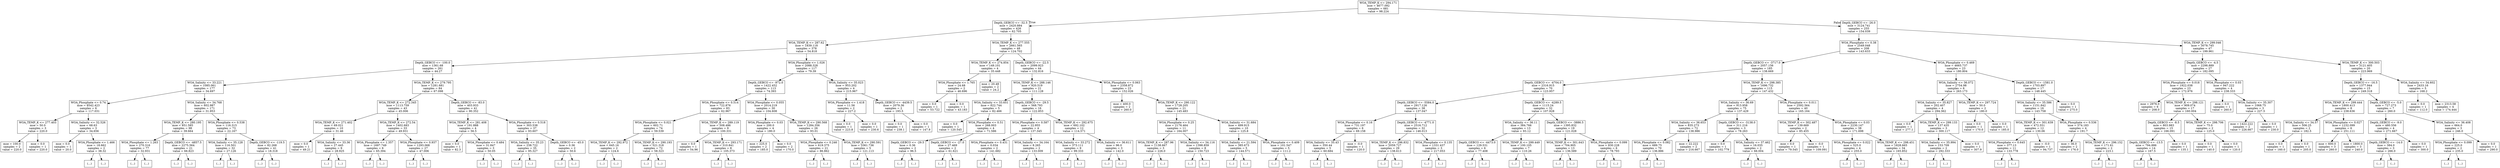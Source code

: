 digraph Tree {
node [shape=box] ;
0 [label="WOA_TEMP_K <= 294.171\nmse = 4677.092\nsamples = 681\nvalue = 98.224"] ;
1 [label="Depth_GEBCO <= -32.5\nmse = 2420.884\nsamples = 426\nvalue = 62.705"] ;
0 -> 1 [labeldistance=2.5, labelangle=45, headlabel="True"] ;
2 [label="WOA_TEMP_K <= 287.62\nmse = 1839.118\nsamples = 378\nvalue = 54.818"] ;
1 -> 2 ;
3 [label="Depth_GEBCO <= -100.0\nmse = 1361.68\nsamples = 261\nvalue = 44.27"] ;
2 -> 3 ;
4 [label="WOA_Salinity <= 33.221\nmse = 1085.061\nsamples = 177\nvalue = 34.697"] ;
3 -> 4 ;
5 [label="WOA_Phosphate <= 0.74\nmse = 8542.423\nsamples = 6\nvalue = 117.031"] ;
4 -> 5 ;
6 [label="WOA_TEMP_K <= 277.403\nmse = 50.0\nsamples = 3\nvalue = 220.0"] ;
5 -> 6 ;
7 [label="mse = 100.0\nsamples = 2\nvalue = 220.0"] ;
6 -> 7 ;
8 [label="mse = 0.0\nsamples = 1\nvalue = 220.0"] ;
6 -> 8 ;
9 [label="WOA_Salinity <= 32.526\nmse = 68.63\nsamples = 3\nvalue = 34.656"] ;
5 -> 9 ;
10 [label="mse = 0.0\nsamples = 1\nvalue = 20.0"] ;
9 -> 10 ;
11 [label="WOA_Phosphate <= 1.466\nmse = 18.662\nsamples = 2\nvalue = 38.32"] ;
9 -> 11 ;
12 [label="(...)"] ;
11 -> 12 ;
13 [label="(...)"] ;
11 -> 13 ;
14 [label="WOA_Salinity <= 34.768\nmse = 602.987\nsamples = 171\nvalue = 31.953"] ;
4 -> 14 ;
15 [label="WOA_TEMP_K <= 280.195\nmse = 851.585\nsamples = 98\nvalue = 39.664"] ;
14 -> 15 ;
16 [label="WOA_Phosphate <= 1.263\nmse = 270.316\nsamples = 77\nvalue = 32.931"] ;
15 -> 16 ;
17 [label="(...)"] ;
16 -> 17 ;
56 [label="(...)"] ;
16 -> 56 ;
167 [label="Depth_GEBCO <= -4857.5\nmse = 2275.564\nsamples = 21\nvalue = 66.823"] ;
15 -> 167 ;
168 [label="(...)"] ;
167 -> 168 ;
183 [label="(...)"] ;
167 -> 183 ;
206 [label="WOA_Phosphate <= 0.538\nmse = 116.315\nsamples = 73\nvalue = 22.167"] ;
14 -> 206 ;
207 [label="WOA_Salinity <= 35.128\nmse = 116.501\nsamples = 32\nvalue = 27.126"] ;
206 -> 207 ;
208 [label="(...)"] ;
207 -> 208 ;
211 [label="(...)"] ;
207 -> 211 ;
248 [label="Depth_GEBCO <= -119.5\nmse = 82.268\nsamples = 41\nvalue = 18.318"] ;
206 -> 248 ;
249 [label="(...)"] ;
248 -> 249 ;
278 [label="(...)"] ;
248 -> 278 ;
279 [label="WOA_TEMP_K <= 279.795\nmse = 1281.681\nsamples = 84\nvalue = 67.098"] ;
3 -> 279 ;
280 [label="WOA_TEMP_K <= 272.345\nmse = 1113.759\nsamples = 43\nvalue = 45.006"] ;
279 -> 280 ;
281 [label="WOA_TEMP_K <= 271.402\nmse = 69.021\nsamples = 10\nvalue = 31.46"] ;
280 -> 281 ;
282 [label="mse = 0.0\nsamples = 1\nvalue = 49.21"] ;
281 -> 282 ;
283 [label="WOA_Salinity <= 33.36\nmse = 27.445\nsamples = 9\nvalue = 28.925"] ;
281 -> 283 ;
284 [label="(...)"] ;
283 -> 284 ;
285 [label="(...)"] ;
283 -> 285 ;
294 [label="WOA_TEMP_K <= 272.54\nmse = 1402.683\nsamples = 33\nvalue = 49.931"] ;
280 -> 294 ;
295 [label="WOA_Phosphate <= 1.357\nmse = 1697.749\nsamples = 6\nvalue = 65.394"] ;
294 -> 295 ;
296 [label="(...)"] ;
295 -> 296 ;
297 [label="(...)"] ;
295 -> 297 ;
298 [label="WOA_Phosphate <= 0.937\nmse = 1293.068\nsamples = 27\nvalue = 47.006"] ;
294 -> 298 ;
299 [label="(...)"] ;
298 -> 299 ;
304 [label="(...)"] ;
298 -> 304 ;
307 [label="Depth_GEBCO <= -83.0\nmse = 403.933\nsamples = 41\nvalue = 90.352"] ;
279 -> 307 ;
308 [label="WOA_TEMP_K <= 281.408\nmse = 191.888\nsamples = 4\nvalue = 56.5"] ;
307 -> 308 ;
309 [label="mse = 0.0\nsamples = 1\nvalue = 82.3"] ;
308 -> 309 ;
310 [label="WOA_Phosphate <= 0.484\nmse = 31.847\nsamples = 3\nvalue = 50.05"] ;
308 -> 310 ;
311 [label="(...)"] ;
310 -> 311 ;
314 [label="(...)"] ;
310 -> 314 ;
315 [label="WOA_Phosphate <= 0.518\nmse = 303.538\nsamples = 37\nvalue = 93.607"] ;
307 -> 315 ;
316 [label="WOA_Salinity <= 35.23\nmse = 238.722\nsamples = 35\nvalue = 95.327"] ;
315 -> 316 ;
317 [label="(...)"] ;
316 -> 317 ;
358 [label="(...)"] ;
316 -> 358 ;
359 [label="Depth_GEBCO <= -45.0\nmse = 0.36\nsamples = 2\nvalue = 50.6"] ;
315 -> 359 ;
360 [label="(...)"] ;
359 -> 360 ;
361 [label="(...)"] ;
359 -> 361 ;
362 [label="WOA_Phosphate <= 1.026\nmse = 2088.328\nsamples = 117\nvalue = 79.39"] ;
2 -> 362 ;
363 [label="Depth_GEBCO <= -972.0\nmse = 1422.452\nsamples = 113\nvalue = 74.393"] ;
362 -> 363 ;
364 [label="WOA_Phosphate <= 0.514\nmse = 722.876\nsamples = 83\nvalue = 62.967"] ;
363 -> 364 ;
365 [label="WOA_Phosphate <= 0.021\nmse = 602.71\nsamples = 74\nvalue = 59.539"] ;
364 -> 365 ;
366 [label="WOA_TEMP_K <= 292.972\nmse = 645.16\nsamples = 2\nvalue = 124.6"] ;
365 -> 366 ;
367 [label="(...)"] ;
366 -> 367 ;
368 [label="(...)"] ;
366 -> 368 ;
369 [label="WOA_TEMP_K <= 290.193\nmse = 521.318\nsamples = 72\nvalue = 58.323"] ;
365 -> 369 ;
370 [label="(...)"] ;
369 -> 370 ;
405 [label="(...)"] ;
369 -> 405 ;
488 [label="WOA_TEMP_K <= 289.119\nmse = 508.486\nsamples = 9\nvalue = 100.331"] ;
364 -> 488 ;
489 [label="mse = 0.0\nsamples = 1\nvalue = 54.96"] ;
488 -> 489 ;
490 [label="WOA_TEMP_K <= 293.171\nmse = 310.841\nsamples = 8\nvalue = 105.373"] ;
488 -> 490 ;
491 [label="(...)"] ;
490 -> 491 ;
500 [label="(...)"] ;
490 -> 500 ;
501 [label="WOA_Phosphate <= 0.055\nmse = 2014.219\nsamples = 30\nvalue = 104.608"] ;
363 -> 501 ;
502 [label="WOA_Phosphate <= 0.03\nmse = 200.0\nsamples = 4\nvalue = 180.0"] ;
501 -> 502 ;
503 [label="mse = 225.0\nsamples = 2\nvalue = 185.0"] ;
502 -> 503 ;
504 [label="mse = 0.0\nsamples = 2\nvalue = 170.0"] ;
502 -> 504 ;
505 [label="WOA_TEMP_K <= 290.568\nmse = 1284.356\nsamples = 26\nvalue = 93.01"] ;
501 -> 505 ;
506 [label="WOA_Phosphate <= 0.246\nmse = 619.375\nsamples = 21\nvalue = 86.862"] ;
505 -> 506 ;
507 [label="(...)"] ;
506 -> 507 ;
530 [label="(...)"] ;
506 -> 530 ;
541 [label="WOA_TEMP_K <= 290.591\nmse = 3361.736\nsamples = 5\nvalue = 121.113"] ;
505 -> 541 ;
542 [label="(...)"] ;
541 -> 542 ;
543 [label="(...)"] ;
541 -> 543 ;
548 [label="WOA_Salinity <= 35.023\nmse = 953.202\nsamples = 4\nvalue = 215.967"] ;
362 -> 548 ;
549 [label="WOA_Phosphate <= 1.418\nmse = 11.56\nsamples = 2\nvalue = 227.2"] ;
548 -> 549 ;
550 [label="mse = 0.0\nsamples = 1\nvalue = 223.8"] ;
549 -> 550 ;
551 [label="mse = 0.0\nsamples = 1\nvalue = 230.6"] ;
549 -> 551 ;
552 [label="Depth_GEBCO <= -4439.5\nmse = 2079.36\nsamples = 2\nvalue = 193.5"] ;
548 -> 552 ;
553 [label="mse = 0.0\nsamples = 1\nvalue = 239.1"] ;
552 -> 553 ;
554 [label="mse = 0.0\nsamples = 1\nvalue = 147.9"] ;
552 -> 554 ;
555 [label="WOA_TEMP_K <= 277.555\nmse = 2661.565\nsamples = 48\nvalue = 124.702"] ;
1 -> 555 ;
556 [label="WOA_TEMP_K <= 274.854\nmse = 149.101\nsamples = 4\nvalue = 35.448"] ;
555 -> 556 ;
557 [label="WOA_Phosphate <= 1.765\nmse = 24.68\nsamples = 2\nvalue = 46.696"] ;
556 -> 557 ;
558 [label="mse = 0.0\nsamples = 1\nvalue = 53.722"] ;
557 -> 558 ;
559 [label="mse = 0.0\nsamples = 1\nvalue = 43.183"] ;
557 -> 559 ;
560 [label="mse = 20.48\nsamples = 2\nvalue = 24.2"] ;
556 -> 560 ;
561 [label="Depth_GEBCO <= -22.5\nmse = 2099.923\nsamples = 44\nvalue = 132.816"] ;
555 -> 561 ;
562 [label="WOA_TEMP_K <= 288.146\nmse = 920.519\nsamples = 21\nvalue = 111.128"] ;
561 -> 562 ;
563 [label="WOA_Salinity <= 33.651\nmse = 622.744\nsamples = 5\nvalue = 82.466"] ;
562 -> 563 ;
564 [label="mse = 0.0\nsamples = 1\nvalue = 120.545"] ;
563 -> 564 ;
565 [label="WOA_Phosphate <= 0.51\nmse = 268.003\nsamples = 4\nvalue = 71.586"] ;
563 -> 565 ;
566 [label="Depth_GEBCO <= -29.5\nmse = 0.36\nsamples = 2\nvalue = 96.5"] ;
565 -> 566 ;
567 [label="(...)"] ;
566 -> 567 ;
568 [label="(...)"] ;
566 -> 568 ;
569 [label="Depth_GEBCO <= -27.0\nmse = 27.469\nsamples = 2\nvalue = 61.621"] ;
565 -> 569 ;
570 [label="(...)"] ;
569 -> 570 ;
571 [label="(...)"] ;
569 -> 571 ;
572 [label="Depth_GEBCO <= -29.5\nmse = 568.793\nsamples = 16\nvalue = 122.853"] ;
562 -> 572 ;
573 [label="WOA_Phosphate <= 0.587\nmse = 22.955\nsamples = 4\nvalue = 137.345"] ;
572 -> 573 ;
574 [label="WOA_Phosphate <= 0.431\nmse = 0.034\nsamples = 2\nvalue = 141.682"] ;
573 -> 574 ;
575 [label="(...)"] ;
574 -> 575 ;
576 [label="(...)"] ;
574 -> 576 ;
577 [label="WOA_Salinity <= 34.164\nmse = 8.265\nsamples = 2\nvalue = 133.009"] ;
573 -> 577 ;
578 [label="(...)"] ;
577 -> 578 ;
579 [label="(...)"] ;
577 -> 579 ;
580 [label="WOA_TEMP_K <= 292.675\nmse = 692.102\nsamples = 12\nvalue = 114.571"] ;
572 -> 580 ;
581 [label="WOA_Salinity <= 33.272\nmse = 373.111\nsamples = 9\nvalue = 99.333"] ;
580 -> 581 ;
582 [label="(...)"] ;
581 -> 582 ;
587 [label="(...)"] ;
581 -> 587 ;
594 [label="WOA_Salinity <= 36.611\nmse = 96.0\nsamples = 3\nvalue = 142.0"] ;
580 -> 594 ;
595 [label="(...)"] ;
594 -> 595 ;
596 [label="(...)"] ;
594 -> 596 ;
597 [label="WOA_Phosphate <= 0.063\nmse = 2358.872\nsamples = 23\nvalue = 152.026"] ;
561 -> 597 ;
598 [label="mse = 400.0\nsamples = 2\nvalue = 260.0"] ;
597 -> 598 ;
599 [label="WOA_TEMP_K <= 290.122\nmse = 1728.205\nsamples = 21\nvalue = 145.483"] ;
597 -> 599 ;
600 [label="WOA_Phosphate <= 0.25\nmse = 2176.464\nsamples = 11\nvalue = 164.007"] ;
599 -> 600 ;
601 [label="WOA_TEMP_K <= 287.96\nmse = 1138.667\nsamples = 3\nvalue = 226.0"] ;
600 -> 601 ;
602 [label="(...)"] ;
601 -> 602 ;
603 [label="(...)"] ;
601 -> 603 ;
606 [label="WOA_Salinity <= 34.116\nmse = 1398.859\nsamples = 8\nvalue = 150.723"] ;
600 -> 606 ;
607 [label="(...)"] ;
606 -> 607 ;
620 [label="(...)"] ;
606 -> 620 ;
621 [label="WOA_Salinity <= 31.684\nmse = 499.915\nsamples = 10\nvalue = 125.8"] ;
599 -> 621 ;
622 [label="WOA_Salinity <= 21.594\nmse = 385.673\nsamples = 5\nvalue = 144.571"] ;
621 -> 622 ;
623 [label="(...)"] ;
622 -> 623 ;
624 [label="(...)"] ;
622 -> 624 ;
631 [label="WOA_Phosphate <= 0.409\nmse = 101.547\nsamples = 5\nvalue = 111.2"] ;
621 -> 631 ;
632 [label="(...)"] ;
631 -> 632 ;
639 [label="(...)"] ;
631 -> 639 ;
640 [label="Depth_GEBCO <= -26.0\nmse = 3124.741\nsamples = 255\nvalue = 154.039"] ;
0 -> 640 [labeldistance=2.5, labelangle=-45, headlabel="False"] ;
641 [label="WOA_Phosphate <= 0.38\nmse = 2549.048\nsamples = 208\nvalue = 143.633"] ;
640 -> 641 ;
642 [label="Depth_GEBCO <= -3717.0\nmse = 2057.156\nsamples = 185\nvalue = 138.669"] ;
641 -> 642 ;
643 [label="Depth_GEBCO <= -4704.0\nmse = 2316.915\nsamples = 70\nvalue = 123.957"] ;
642 -> 643 ;
644 [label="Depth_GEBCO <= -5584.0\nmse = 2917.126\nsamples = 38\nvalue = 137.047"] ;
643 -> 644 ;
645 [label="WOA_Phosphate <= 0.16\nmse = 731.197\nsamples = 6\nvalue = 69.158"] ;
644 -> 645 ;
646 [label="WOA_Salinity <= 35.43\nmse = 350.44\nsamples = 5\nvalue = 60.684"] ;
645 -> 646 ;
647 [label="(...)"] ;
646 -> 647 ;
650 [label="(...)"] ;
646 -> 650 ;
651 [label="mse = -0.0\nsamples = 1\nvalue = 120.0"] ;
645 -> 651 ;
652 [label="Depth_GEBCO <= -4771.0\nmse = 2516.712\nsamples = 32\nvalue = 146.013"] ;
644 -> 652 ;
653 [label="WOA_TEMP_K <= 296.832\nmse = 2059.727\nsamples = 29\nvalue = 138.613"] ;
652 -> 653 ;
654 [label="(...)"] ;
653 -> 654 ;
661 [label="(...)"] ;
653 -> 661 ;
710 [label="WOA_Phosphate <= 0.135\nmse = 1331.437\nsamples = 3\nvalue = 217.053"] ;
652 -> 710 ;
711 [label="(...)"] ;
710 -> 711 ;
714 [label="(...)"] ;
710 -> 714 ;
715 [label="Depth_GEBCO <= -4289.5\nmse = 1115.24\nsamples = 32\nvalue = 107.928"] ;
643 -> 715 ;
716 [label="WOA_Salinity <= 36.11\nmse = 384.766\nsamples = 13\nvalue = 93.12"] ;
715 -> 716 ;
717 [label="Depth_GEBCO <= -4473.0\nmse = 129.531\nsamples = 6\nvalue = 77.408"] ;
716 -> 717 ;
718 [label="(...)"] ;
717 -> 718 ;
725 [label="(...)"] ;
717 -> 725 ;
728 [label="WOA_TEMP_K <= 299.449\nmse = 100.105\nsamples = 7\nvalue = 110.26"] ;
716 -> 728 ;
729 [label="(...)"] ;
728 -> 729 ;
736 [label="(...)"] ;
728 -> 736 ;
739 [label="Depth_GEBCO <= -3886.5\nmse = 1395.832\nsamples = 19\nvalue = 121.028"] ;
715 -> 739 ;
740 [label="WOA_TEMP_K <= 301.643\nmse = 704.905\nsamples = 13\nvalue = 136.589"] ;
739 -> 740 ;
741 [label="(...)"] ;
740 -> 741 ;
764 [label="(...)"] ;
740 -> 764 ;
765 [label="WOA_Phosphate <= 0.099\nmse = 830.228\nsamples = 6\nvalue = 78.793"] ;
739 -> 765 ;
766 [label="(...)"] ;
765 -> 766 ;
767 [label="(...)"] ;
765 -> 767 ;
776 [label="WOA_TEMP_K <= 298.385\nmse = 1696.732\nsamples = 115\nvalue = 147.432"] ;
642 -> 776 ;
777 [label="WOA_Salinity <= 36.69\nmse = 913.958\nsamples = 75\nvalue = 137.429"] ;
776 -> 777 ;
778 [label="WOA_Salinity <= 36.653\nmse = 835.273\nsamples = 72\nvalue = 138.986"] ;
777 -> 778 ;
779 [label="WOA_Phosphate <= 0.082\nmse = 689.75\nsamples = 70\nvalue = 136.886"] ;
778 -> 779 ;
780 [label="(...)"] ;
779 -> 780 ;
795 [label="(...)"] ;
779 -> 795 ;
882 [label="mse = 22.222\nsamples = 2\nvalue = 216.667"] ;
778 -> 882 ;
883 [label="Depth_GEBCO <= -3138.0\nmse = 311.216\nsamples = 3\nvalue = 78.263"] ;
777 -> 883 ;
884 [label="mse = 0.0\nsamples = 1\nvalue = 102.779"] ;
883 -> 884 ;
885 [label="WOA_Salinity <= 37.462\nmse = 16.035\nsamples = 2\nvalue = 66.004"] ;
883 -> 885 ;
886 [label="(...)"] ;
885 -> 886 ;
887 [label="(...)"] ;
885 -> 887 ;
888 [label="WOA_Phosphate <= 0.011\nmse = 2592.564\nsamples = 40\nvalue = 165.164"] ;
776 -> 888 ;
889 [label="WOA_TEMP_K <= 302.487\nmse = 139.669\nsamples = 2\nvalue = 85.455"] ;
888 -> 889 ;
890 [label="mse = 0.0\nsamples = 1\nvalue = 79.545"] ;
889 -> 890 ;
891 [label="mse = -0.0\nsamples = 1\nvalue = 109.091"] ;
889 -> 891 ;
892 [label="WOA_Phosphate <= 0.03\nmse = 2230.147\nsamples = 38\nvalue = 171.698"] ;
888 -> 892 ;
893 [label="WOA_Phosphate <= 0.022\nmse = 525.0\nsamples = 4\nvalue = 255.0"] ;
892 -> 893 ;
894 [label="(...)"] ;
893 -> 894 ;
895 [label="(...)"] ;
893 -> 895 ;
896 [label="WOA_TEMP_K <= 298.451\nmse = 1828.665\nsamples = 34\nvalue = 165.852"] ;
892 -> 896 ;
897 [label="(...)"] ;
896 -> 897 ;
898 [label="(...)"] ;
896 -> 898 ;
947 [label="WOA_Phosphate <= 0.469\nmse = 4665.737\nsamples = 23\nvalue = 180.804"] ;
641 -> 947 ;
948 [label="WOA_Salinity <= 36.072\nmse = 2754.98\nsamples = 6\nvalue = 263.173"] ;
947 -> 948 ;
949 [label="WOA_Salinity <= 35.827\nmse = 202.407\nsamples = 4\nvalue = 294.362"] ;
948 -> 949 ;
950 [label="mse = 0.0\nsamples = 1\nvalue = 277.1"] ;
949 -> 950 ;
951 [label="WOA_TEMP_K <= 299.133\nmse = 137.435\nsamples = 3\nvalue = 300.117"] ;
949 -> 951 ;
952 [label="WOA_Salinity <= 35.994\nmse = 153.709\nsamples = 2\nvalue = 292.333"] ;
951 -> 952 ;
953 [label="(...)"] ;
952 -> 953 ;
954 [label="(...)"] ;
952 -> 954 ;
955 [label="mse = 0.0\nsamples = 1\nvalue = 307.9"] ;
951 -> 955 ;
956 [label="WOA_TEMP_K <= 297.724\nmse = 50.0\nsamples = 2\nvalue = 180.0"] ;
948 -> 956 ;
957 [label="mse = 0.0\nsamples = 1\nvalue = 170.0"] ;
956 -> 957 ;
958 [label="mse = 0.0\nsamples = 1\nvalue = 185.0"] ;
956 -> 958 ;
959 [label="Depth_GEBCO <= -1581.0\nmse = 1703.897\nsamples = 17\nvalue = 148.445"] ;
947 -> 959 ;
960 [label="WOA_Salinity <= 35.586\nmse = 1151.842\nsamples = 16\nvalue = 143.758"] ;
959 -> 960 ;
961 [label="WOA_TEMP_K <= 301.639\nmse = 472.551\nsamples = 12\nvalue = 130.06"] ;
960 -> 961 ;
962 [label="WOA_Phosphate <= 0.645\nmse = 377.13\nsamples = 11\nvalue = 133.778"] ;
961 -> 962 ;
963 [label="(...)"] ;
962 -> 963 ;
982 [label="(...)"] ;
962 -> 982 ;
983 [label="mse = -0.0\nsamples = 1\nvalue = 94.737"] ;
961 -> 983 ;
984 [label="WOA_Phosphate <= 0.536\nmse = 574.183\nsamples = 4\nvalue = 191.7"] ;
960 -> 984 ;
985 [label="mse = 36.0\nsamples = 2\nvalue = 176.0"] ;
984 -> 985 ;
986 [label="WOA_TEMP_K <= 296.152\nmse = 171.61\nsamples = 2\nvalue = 223.1"] ;
984 -> 986 ;
987 [label="(...)"] ;
986 -> 987 ;
988 [label="(...)"] ;
986 -> 988 ;
989 [label="mse = 0.0\nsamples = 1\nvalue = 275.0"] ;
959 -> 989 ;
990 [label="WOA_TEMP_K <= 299.046\nmse = 3078.745\nsamples = 47\nvalue = 199.961"] ;
640 -> 990 ;
991 [label="Depth_GEBCO <= -4.5\nmse = 2298.889\nsamples = 27\nvalue = 182.095"] ;
990 -> 991 ;
992 [label="WOA_Phosphate <= 0.018\nmse = 1922.038\nsamples = 23\nvalue = 172.976"] ;
991 -> 992 ;
993 [label="mse = 2976.0\nsamples = 6\nvalue = 208.0"] ;
992 -> 993 ;
994 [label="WOA_TEMP_K <= 298.121\nmse = 909.074\nsamples = 17\nvalue = 160.004"] ;
992 -> 994 ;
995 [label="Depth_GEBCO <= -8.5\nmse = 803.983\nsamples = 15\nvalue = 166.091"] ;
994 -> 995 ;
996 [label="Depth_GEBCO <= -13.5\nmse = 794.886\nsamples = 14\nvalue = 167.5"] ;
995 -> 996 ;
997 [label="(...)"] ;
996 -> 997 ;
1010 [label="(...)"] ;
996 -> 1010 ;
1011 [label="mse = 0.0\nsamples = 1\nvalue = 135.1"] ;
995 -> 1011 ;
1012 [label="WOA_TEMP_K <= 298.706\nmse = 75.0\nsamples = 2\nvalue = 125.0"] ;
994 -> 1012 ;
1013 [label="mse = 0.0\nsamples = 1\nvalue = 140.0"] ;
1012 -> 1013 ;
1014 [label="mse = 0.0\nsamples = 1\nvalue = 120.0"] ;
1012 -> 1014 ;
1015 [label="WOA_Phosphate <= 0.03\nmse = 947.222\nsamples = 4\nvalue = 238.333"] ;
991 -> 1015 ;
1016 [label="mse = 0.0\nsamples = 1\nvalue = 260.0"] ;
1015 -> 1016 ;
1017 [label="WOA_Salinity <= 35.307\nmse = 1068.75\nsamples = 3\nvalue = 227.5"] ;
1015 -> 1017 ;
1018 [label="mse = 1422.222\nsamples = 2\nvalue = 226.667"] ;
1017 -> 1018 ;
1019 [label="mse = 0.0\nsamples = 1\nvalue = 230.0"] ;
1017 -> 1019 ;
1020 [label="WOA_TEMP_K <= 300.503\nmse = 3121.405\nsamples = 20\nvalue = 223.969"] ;
990 -> 1020 ;
1021 [label="Depth_GEBCO <= -16.5\nmse = 1377.944\nsamples = 15\nvalue = 249.318"] ;
1020 -> 1021 ;
1022 [label="WOA_TEMP_K <= 299.444\nmse = 1800.413\nsamples = 8\nvalue = 238.636"] ;
1021 -> 1022 ;
1023 [label="WOA_Salinity <= 34.57\nmse = 506.25\nsamples = 2\nvalue = 182.5"] ;
1022 -> 1023 ;
1024 [label="mse = 0.0\nsamples = 1\nvalue = 160.0"] ;
1023 -> 1024 ;
1025 [label="mse = 0.0\nsamples = 1\nvalue = 205.0"] ;
1023 -> 1025 ;
1026 [label="WOA_Phosphate <= 0.027\nmse = 1232.099\nsamples = 6\nvalue = 251.111"] ;
1022 -> 1026 ;
1027 [label="mse = 600.0\nsamples = 3\nvalue = 260.0"] ;
1026 -> 1027 ;
1028 [label="mse = 1800.0\nsamples = 3\nvalue = 240.0"] ;
1026 -> 1028 ;
1029 [label="Depth_GEBCO <= -5.0\nmse = 727.273\nsamples = 7\nvalue = 260.0"] ;
1021 -> 1029 ;
1030 [label="Depth_GEBCO <= -9.0\nmse = 480.556\nsamples = 4\nvalue = 271.667"] ;
1029 -> 1030 ;
1031 [label="Depth_GEBCO <= -14.0\nmse = 384.0\nsamples = 3\nvalue = 266.0"] ;
1030 -> 1031 ;
1032 [label="(...)"] ;
1031 -> 1032 ;
1033 [label="(...)"] ;
1031 -> 1033 ;
1034 [label="mse = 0.0\nsamples = 1\nvalue = 300.0"] ;
1030 -> 1034 ;
1035 [label="WOA_Salinity <= 36.408\nmse = 664.0\nsamples = 3\nvalue = 246.0"] ;
1029 -> 1035 ;
1036 [label="WOA_Phosphate <= 0.099\nmse = 225.0\nsamples = 2\nvalue = 235.0"] ;
1035 -> 1036 ;
1037 [label="(...)"] ;
1036 -> 1037 ;
1038 [label="(...)"] ;
1036 -> 1038 ;
1039 [label="mse = 0.0\nsamples = 1\nvalue = 290.0"] ;
1035 -> 1039 ;
1040 [label="WOA_Salinity <= 34.602\nmse = 2433.16\nsamples = 5\nvalue = 168.2"] ;
1020 -> 1040 ;
1041 [label="mse = 0.0\nsamples = 1\nvalue = 112.0"] ;
1040 -> 1041 ;
1042 [label="mse = 2313.58\nsamples = 4\nvalue = 174.444"] ;
1040 -> 1042 ;
}